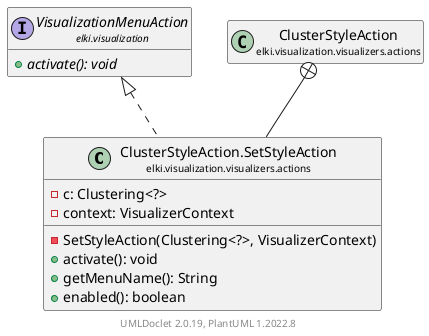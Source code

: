 @startuml
    remove .*\.(Instance|Par|Parameterizer|Factory)$
    set namespaceSeparator none
    hide empty fields
    hide empty methods

    class "<size:14>ClusterStyleAction.SetStyleAction\n<size:10>elki.visualization.visualizers.actions" as elki.visualization.visualizers.actions.ClusterStyleAction.SetStyleAction [[ClusterStyleAction.SetStyleAction.html]] {
        -c: Clustering<?>
        -context: VisualizerContext
        -SetStyleAction(Clustering<?>, VisualizerContext)
        +activate(): void
        +getMenuName(): String
        +enabled(): boolean
    }

    interface "<size:14>VisualizationMenuAction\n<size:10>elki.visualization" as elki.visualization.VisualizationMenuAction [[../../VisualizationMenuAction.html]] {
        {abstract} +activate(): void
    }
    class "<size:14>ClusterStyleAction\n<size:10>elki.visualization.visualizers.actions" as elki.visualization.visualizers.actions.ClusterStyleAction [[ClusterStyleAction.html]]

    elki.visualization.VisualizationMenuAction <|.. elki.visualization.visualizers.actions.ClusterStyleAction.SetStyleAction
    elki.visualization.visualizers.actions.ClusterStyleAction +-- elki.visualization.visualizers.actions.ClusterStyleAction.SetStyleAction

    center footer UMLDoclet 2.0.19, PlantUML 1.2022.8
@enduml
